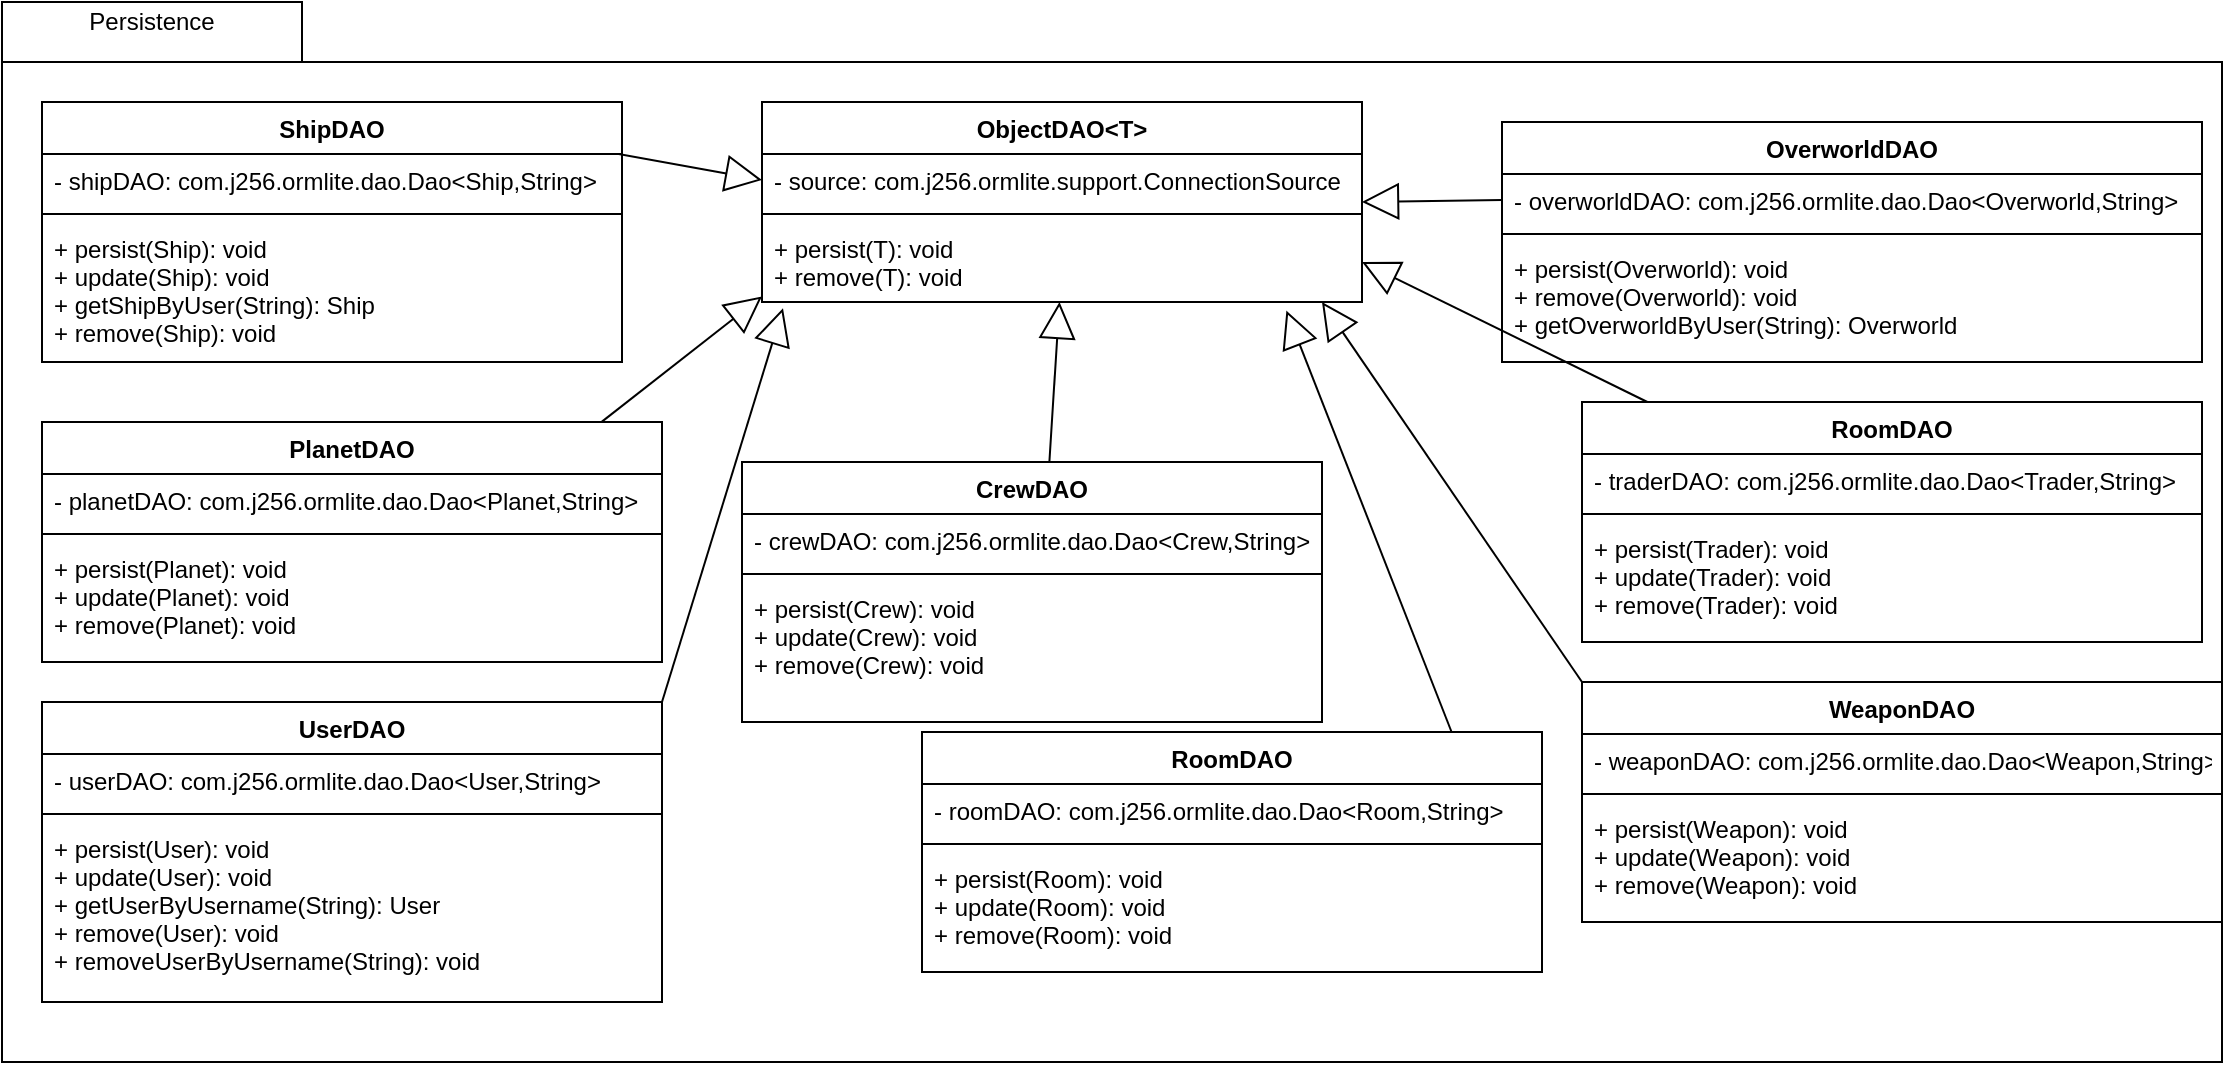<mxfile version="13.1.11" type="device"><diagram id="VoNF1Vp0fhK8RiTlHOmJ" name="Page-1"><mxGraphModel dx="1673" dy="941" grid="1" gridSize="10" guides="1" tooltips="1" connect="1" arrows="1" fold="1" page="1" pageScale="1" pageWidth="850" pageHeight="1100" math="0" shadow="0"><root><mxCell id="0"/><mxCell id="1" parent="0"/><mxCell id="JQQXbFkkfjK6v1AiGT5a-1" value="" style="shape=folder;fontStyle=1;spacingTop=10;tabWidth=150;tabHeight=30;tabPosition=left;html=1;" vertex="1" parent="1"><mxGeometry x="200" y="120" width="1110" height="530" as="geometry"/></mxCell><mxCell id="JQQXbFkkfjK6v1AiGT5a-2" value="ObjectDAO&lt;T&gt;" style="swimlane;fontStyle=1;align=center;verticalAlign=top;childLayout=stackLayout;horizontal=1;startSize=26;horizontalStack=0;resizeParent=1;resizeParentMax=0;resizeLast=0;collapsible=1;marginBottom=0;" vertex="1" parent="1"><mxGeometry x="580" y="170" width="300" height="100" as="geometry"><mxRectangle x="460" y="200" width="120" height="26" as="alternateBounds"/></mxGeometry></mxCell><mxCell id="JQQXbFkkfjK6v1AiGT5a-3" value="- source: com.j256.ormlite.support.ConnectionSource" style="text;strokeColor=none;fillColor=none;align=left;verticalAlign=top;spacingLeft=4;spacingRight=4;overflow=hidden;rotatable=0;points=[[0,0.5],[1,0.5]];portConstraint=eastwest;" vertex="1" parent="JQQXbFkkfjK6v1AiGT5a-2"><mxGeometry y="26" width="300" height="26" as="geometry"/></mxCell><mxCell id="JQQXbFkkfjK6v1AiGT5a-4" value="" style="line;strokeWidth=1;fillColor=none;align=left;verticalAlign=middle;spacingTop=-1;spacingLeft=3;spacingRight=3;rotatable=0;labelPosition=right;points=[];portConstraint=eastwest;" vertex="1" parent="JQQXbFkkfjK6v1AiGT5a-2"><mxGeometry y="52" width="300" height="8" as="geometry"/></mxCell><mxCell id="JQQXbFkkfjK6v1AiGT5a-5" value="+ persist(T): void&#10;+ remove(T): void" style="text;strokeColor=none;fillColor=none;align=left;verticalAlign=top;spacingLeft=4;spacingRight=4;overflow=hidden;rotatable=0;points=[[0,0.5],[1,0.5]];portConstraint=eastwest;" vertex="1" parent="JQQXbFkkfjK6v1AiGT5a-2"><mxGeometry y="60" width="300" height="40" as="geometry"/></mxCell><mxCell id="JQQXbFkkfjK6v1AiGT5a-38" value="" style="endArrow=block;endSize=16;endFill=0;html=1;exitX=0.5;exitY=0;exitDx=0;exitDy=0;entryX=0;entryY=0.5;entryDx=0;entryDy=0;" edge="1" parent="1" source="JQQXbFkkfjK6v1AiGT5a-6" target="JQQXbFkkfjK6v1AiGT5a-3"><mxGeometry width="160" relative="1" as="geometry"><mxPoint x="370" y="210" as="sourcePoint"/><mxPoint x="530" y="210" as="targetPoint"/></mxGeometry></mxCell><mxCell id="JQQXbFkkfjK6v1AiGT5a-39" value="" style="endArrow=block;endSize=16;endFill=0;html=1;exitX=0.53;exitY=-0.003;exitDx=0;exitDy=0;exitPerimeter=0;" edge="1" parent="1" source="JQQXbFkkfjK6v1AiGT5a-10" target="JQQXbFkkfjK6v1AiGT5a-5"><mxGeometry width="160" relative="1" as="geometry"><mxPoint x="405" y="340" as="sourcePoint"/><mxPoint x="590" y="219" as="targetPoint"/></mxGeometry></mxCell><mxCell id="JQQXbFkkfjK6v1AiGT5a-40" value="" style="endArrow=block;endSize=16;endFill=0;html=1;exitX=0;exitY=0.5;exitDx=0;exitDy=0;entryX=1;entryY=-0.25;entryDx=0;entryDy=0;entryPerimeter=0;" edge="1" parent="1" source="JQQXbFkkfjK6v1AiGT5a-15" target="JQQXbFkkfjK6v1AiGT5a-4"><mxGeometry width="160" relative="1" as="geometry"><mxPoint x="415" y="350" as="sourcePoint"/><mxPoint x="880" y="260" as="targetPoint"/></mxGeometry></mxCell><mxCell id="JQQXbFkkfjK6v1AiGT5a-41" value="" style="endArrow=block;endSize=16;endFill=0;html=1;exitX=0.897;exitY=0.011;exitDx=0;exitDy=0;entryX=0;entryY=0.931;entryDx=0;entryDy=0;exitPerimeter=0;entryPerimeter=0;" edge="1" parent="1" source="JQQXbFkkfjK6v1AiGT5a-18" target="JQQXbFkkfjK6v1AiGT5a-5"><mxGeometry width="160" relative="1" as="geometry"><mxPoint x="425" y="360" as="sourcePoint"/><mxPoint x="610" y="239" as="targetPoint"/></mxGeometry></mxCell><mxCell id="JQQXbFkkfjK6v1AiGT5a-6" value="ShipDAO" style="swimlane;fontStyle=1;align=center;verticalAlign=top;childLayout=stackLayout;horizontal=1;startSize=26;horizontalStack=0;resizeParent=1;resizeParentMax=0;resizeLast=0;collapsible=1;marginBottom=0;" vertex="1" parent="1"><mxGeometry x="220" y="170" width="290" height="130" as="geometry"><mxRectangle x="460" y="200" width="120" height="26" as="alternateBounds"/></mxGeometry></mxCell><mxCell id="JQQXbFkkfjK6v1AiGT5a-7" value="- shipDAO: com.j256.ormlite.dao.Dao&lt;Ship,String&gt;" style="text;strokeColor=none;fillColor=none;align=left;verticalAlign=top;spacingLeft=4;spacingRight=4;overflow=hidden;rotatable=0;points=[[0,0.5],[1,0.5]];portConstraint=eastwest;" vertex="1" parent="JQQXbFkkfjK6v1AiGT5a-6"><mxGeometry y="26" width="290" height="26" as="geometry"/></mxCell><mxCell id="JQQXbFkkfjK6v1AiGT5a-8" value="" style="line;strokeWidth=1;fillColor=none;align=left;verticalAlign=middle;spacingTop=-1;spacingLeft=3;spacingRight=3;rotatable=0;labelPosition=right;points=[];portConstraint=eastwest;" vertex="1" parent="JQQXbFkkfjK6v1AiGT5a-6"><mxGeometry y="52" width="290" height="8" as="geometry"/></mxCell><mxCell id="JQQXbFkkfjK6v1AiGT5a-9" value="+ persist(Ship): void&#10;+ update(Ship): void&#10;+ getShipByUser(String): Ship&#10;+ remove(Ship): void" style="text;strokeColor=none;fillColor=none;align=left;verticalAlign=top;spacingLeft=4;spacingRight=4;overflow=hidden;rotatable=0;points=[[0,0.5],[1,0.5]];portConstraint=eastwest;" vertex="1" parent="JQQXbFkkfjK6v1AiGT5a-6"><mxGeometry y="60" width="290" height="70" as="geometry"/></mxCell><mxCell id="JQQXbFkkfjK6v1AiGT5a-18" value="PlanetDAO" style="swimlane;fontStyle=1;align=center;verticalAlign=top;childLayout=stackLayout;horizontal=1;startSize=26;horizontalStack=0;resizeParent=1;resizeParentMax=0;resizeLast=0;collapsible=1;marginBottom=0;" vertex="1" parent="1"><mxGeometry x="220" y="330" width="310" height="120" as="geometry"><mxRectangle x="460" y="200" width="120" height="26" as="alternateBounds"/></mxGeometry></mxCell><mxCell id="JQQXbFkkfjK6v1AiGT5a-19" value="- planetDAO: com.j256.ormlite.dao.Dao&lt;Planet,String&gt;" style="text;strokeColor=none;fillColor=none;align=left;verticalAlign=top;spacingLeft=4;spacingRight=4;overflow=hidden;rotatable=0;points=[[0,0.5],[1,0.5]];portConstraint=eastwest;" vertex="1" parent="JQQXbFkkfjK6v1AiGT5a-18"><mxGeometry y="26" width="310" height="26" as="geometry"/></mxCell><mxCell id="JQQXbFkkfjK6v1AiGT5a-20" value="" style="line;strokeWidth=1;fillColor=none;align=left;verticalAlign=middle;spacingTop=-1;spacingLeft=3;spacingRight=3;rotatable=0;labelPosition=right;points=[];portConstraint=eastwest;" vertex="1" parent="JQQXbFkkfjK6v1AiGT5a-18"><mxGeometry y="52" width="310" height="8" as="geometry"/></mxCell><mxCell id="JQQXbFkkfjK6v1AiGT5a-21" value="+ persist(Planet): void&#10;+ update(Planet): void&#10;+ remove(Planet): void" style="text;strokeColor=none;fillColor=none;align=left;verticalAlign=top;spacingLeft=4;spacingRight=4;overflow=hidden;rotatable=0;points=[[0,0.5],[1,0.5]];portConstraint=eastwest;" vertex="1" parent="JQQXbFkkfjK6v1AiGT5a-18"><mxGeometry y="60" width="310" height="60" as="geometry"/></mxCell><mxCell id="JQQXbFkkfjK6v1AiGT5a-30" value="UserDAO" style="swimlane;fontStyle=1;align=center;verticalAlign=top;childLayout=stackLayout;horizontal=1;startSize=26;horizontalStack=0;resizeParent=1;resizeParentMax=0;resizeLast=0;collapsible=1;marginBottom=0;" vertex="1" parent="1"><mxGeometry x="220" y="470" width="310" height="150" as="geometry"><mxRectangle x="460" y="200" width="120" height="26" as="alternateBounds"/></mxGeometry></mxCell><mxCell id="JQQXbFkkfjK6v1AiGT5a-31" value="- userDAO: com.j256.ormlite.dao.Dao&lt;User,String&gt;" style="text;strokeColor=none;fillColor=none;align=left;verticalAlign=top;spacingLeft=4;spacingRight=4;overflow=hidden;rotatable=0;points=[[0,0.5],[1,0.5]];portConstraint=eastwest;" vertex="1" parent="JQQXbFkkfjK6v1AiGT5a-30"><mxGeometry y="26" width="310" height="26" as="geometry"/></mxCell><mxCell id="JQQXbFkkfjK6v1AiGT5a-32" value="" style="line;strokeWidth=1;fillColor=none;align=left;verticalAlign=middle;spacingTop=-1;spacingLeft=3;spacingRight=3;rotatable=0;labelPosition=right;points=[];portConstraint=eastwest;" vertex="1" parent="JQQXbFkkfjK6v1AiGT5a-30"><mxGeometry y="52" width="310" height="8" as="geometry"/></mxCell><mxCell id="JQQXbFkkfjK6v1AiGT5a-33" value="+ persist(User): void&#10;+ update(User): void&#10;+ getUserByUsername(String): User&#10;+ remove(User): void&#10;+ removeUserByUsername(String): void" style="text;strokeColor=none;fillColor=none;align=left;verticalAlign=top;spacingLeft=4;spacingRight=4;overflow=hidden;rotatable=0;points=[[0,0.5],[1,0.5]];portConstraint=eastwest;" vertex="1" parent="JQQXbFkkfjK6v1AiGT5a-30"><mxGeometry y="60" width="310" height="90" as="geometry"/></mxCell><mxCell id="JQQXbFkkfjK6v1AiGT5a-42" value="" style="endArrow=block;endSize=16;endFill=0;html=1;exitX=1;exitY=0;exitDx=0;exitDy=0;entryX=0.035;entryY=1.078;entryDx=0;entryDy=0;entryPerimeter=0;" edge="1" parent="1" source="JQQXbFkkfjK6v1AiGT5a-30" target="JQQXbFkkfjK6v1AiGT5a-5"><mxGeometry width="160" relative="1" as="geometry"><mxPoint x="435" y="370" as="sourcePoint"/><mxPoint x="620" y="249" as="targetPoint"/></mxGeometry></mxCell><mxCell id="JQQXbFkkfjK6v1AiGT5a-43" value="" style="endArrow=block;endSize=16;endFill=0;html=1;entryX=1;entryY=0.5;entryDx=0;entryDy=0;" edge="1" parent="1" source="JQQXbFkkfjK6v1AiGT5a-26" target="JQQXbFkkfjK6v1AiGT5a-5"><mxGeometry width="160" relative="1" as="geometry"><mxPoint x="445" y="380" as="sourcePoint"/><mxPoint x="630" y="259" as="targetPoint"/></mxGeometry></mxCell><mxCell id="JQQXbFkkfjK6v1AiGT5a-14" value="OverworldDAO" style="swimlane;fontStyle=1;align=center;verticalAlign=top;childLayout=stackLayout;horizontal=1;startSize=26;horizontalStack=0;resizeParent=1;resizeParentMax=0;resizeLast=0;collapsible=1;marginBottom=0;" vertex="1" parent="1"><mxGeometry x="950" y="180" width="350" height="120" as="geometry"><mxRectangle x="460" y="200" width="120" height="26" as="alternateBounds"/></mxGeometry></mxCell><mxCell id="JQQXbFkkfjK6v1AiGT5a-15" value="- overworldDAO: com.j256.ormlite.dao.Dao&lt;Overworld,String&gt;" style="text;strokeColor=none;fillColor=none;align=left;verticalAlign=top;spacingLeft=4;spacingRight=4;overflow=hidden;rotatable=0;points=[[0,0.5],[1,0.5]];portConstraint=eastwest;" vertex="1" parent="JQQXbFkkfjK6v1AiGT5a-14"><mxGeometry y="26" width="350" height="26" as="geometry"/></mxCell><mxCell id="JQQXbFkkfjK6v1AiGT5a-16" value="" style="line;strokeWidth=1;fillColor=none;align=left;verticalAlign=middle;spacingTop=-1;spacingLeft=3;spacingRight=3;rotatable=0;labelPosition=right;points=[];portConstraint=eastwest;" vertex="1" parent="JQQXbFkkfjK6v1AiGT5a-14"><mxGeometry y="52" width="350" height="8" as="geometry"/></mxCell><mxCell id="JQQXbFkkfjK6v1AiGT5a-17" value="+ persist(Overworld): void&#10;+ remove(Overworld): void&#10;+ getOverworldByUser(String): Overworld" style="text;strokeColor=none;fillColor=none;align=left;verticalAlign=top;spacingLeft=4;spacingRight=4;overflow=hidden;rotatable=0;points=[[0,0.5],[1,0.5]];portConstraint=eastwest;" vertex="1" parent="JQQXbFkkfjK6v1AiGT5a-14"><mxGeometry y="60" width="350" height="60" as="geometry"/></mxCell><mxCell id="JQQXbFkkfjK6v1AiGT5a-26" value="RoomDAO" style="swimlane;fontStyle=1;align=center;verticalAlign=top;childLayout=stackLayout;horizontal=1;startSize=26;horizontalStack=0;resizeParent=1;resizeParentMax=0;resizeLast=0;collapsible=1;marginBottom=0;" vertex="1" parent="1"><mxGeometry x="990" y="320" width="310" height="120" as="geometry"><mxRectangle x="460" y="200" width="120" height="26" as="alternateBounds"/></mxGeometry></mxCell><mxCell id="JQQXbFkkfjK6v1AiGT5a-27" value="- traderDAO: com.j256.ormlite.dao.Dao&lt;Trader,String&gt;" style="text;strokeColor=none;fillColor=none;align=left;verticalAlign=top;spacingLeft=4;spacingRight=4;overflow=hidden;rotatable=0;points=[[0,0.5],[1,0.5]];portConstraint=eastwest;" vertex="1" parent="JQQXbFkkfjK6v1AiGT5a-26"><mxGeometry y="26" width="310" height="26" as="geometry"/></mxCell><mxCell id="JQQXbFkkfjK6v1AiGT5a-28" value="" style="line;strokeWidth=1;fillColor=none;align=left;verticalAlign=middle;spacingTop=-1;spacingLeft=3;spacingRight=3;rotatable=0;labelPosition=right;points=[];portConstraint=eastwest;" vertex="1" parent="JQQXbFkkfjK6v1AiGT5a-26"><mxGeometry y="52" width="310" height="8" as="geometry"/></mxCell><mxCell id="JQQXbFkkfjK6v1AiGT5a-29" value="+ persist(Trader): void&#10;+ update(Trader): void&#10;+ remove(Trader): void" style="text;strokeColor=none;fillColor=none;align=left;verticalAlign=top;spacingLeft=4;spacingRight=4;overflow=hidden;rotatable=0;points=[[0,0.5],[1,0.5]];portConstraint=eastwest;" vertex="1" parent="JQQXbFkkfjK6v1AiGT5a-26"><mxGeometry y="60" width="310" height="60" as="geometry"/></mxCell><mxCell id="JQQXbFkkfjK6v1AiGT5a-34" value="WeaponDAO" style="swimlane;fontStyle=1;align=center;verticalAlign=top;childLayout=stackLayout;horizontal=1;startSize=26;horizontalStack=0;resizeParent=1;resizeParentMax=0;resizeLast=0;collapsible=1;marginBottom=0;" vertex="1" parent="1"><mxGeometry x="990" y="460" width="320" height="120" as="geometry"><mxRectangle x="460" y="200" width="120" height="26" as="alternateBounds"/></mxGeometry></mxCell><mxCell id="JQQXbFkkfjK6v1AiGT5a-35" value="- weaponDAO: com.j256.ormlite.dao.Dao&lt;Weapon,String&gt;" style="text;strokeColor=none;fillColor=none;align=left;verticalAlign=top;spacingLeft=4;spacingRight=4;overflow=hidden;rotatable=0;points=[[0,0.5],[1,0.5]];portConstraint=eastwest;" vertex="1" parent="JQQXbFkkfjK6v1AiGT5a-34"><mxGeometry y="26" width="320" height="26" as="geometry"/></mxCell><mxCell id="JQQXbFkkfjK6v1AiGT5a-36" value="" style="line;strokeWidth=1;fillColor=none;align=left;verticalAlign=middle;spacingTop=-1;spacingLeft=3;spacingRight=3;rotatable=0;labelPosition=right;points=[];portConstraint=eastwest;" vertex="1" parent="JQQXbFkkfjK6v1AiGT5a-34"><mxGeometry y="52" width="320" height="8" as="geometry"/></mxCell><mxCell id="JQQXbFkkfjK6v1AiGT5a-37" value="+ persist(Weapon): void&#10;+ update(Weapon): void&#10;+ remove(Weapon): void" style="text;strokeColor=none;fillColor=none;align=left;verticalAlign=top;spacingLeft=4;spacingRight=4;overflow=hidden;rotatable=0;points=[[0,0.5],[1,0.5]];portConstraint=eastwest;" vertex="1" parent="JQQXbFkkfjK6v1AiGT5a-34"><mxGeometry y="60" width="320" height="60" as="geometry"/></mxCell><mxCell id="JQQXbFkkfjK6v1AiGT5a-45" value="" style="endArrow=block;endSize=16;endFill=0;html=1;exitX=0;exitY=0;exitDx=0;exitDy=0;" edge="1" parent="1" source="JQQXbFkkfjK6v1AiGT5a-34"><mxGeometry width="160" relative="1" as="geometry"><mxPoint x="960.0" y="229" as="sourcePoint"/><mxPoint x="860" y="270" as="targetPoint"/></mxGeometry></mxCell><mxCell id="JQQXbFkkfjK6v1AiGT5a-22" value="RoomDAO" style="swimlane;fontStyle=1;align=center;verticalAlign=top;childLayout=stackLayout;horizontal=1;startSize=26;horizontalStack=0;resizeParent=1;resizeParentMax=0;resizeLast=0;collapsible=1;marginBottom=0;" vertex="1" parent="1"><mxGeometry x="660" y="485" width="310" height="120" as="geometry"><mxRectangle x="460" y="200" width="120" height="26" as="alternateBounds"/></mxGeometry></mxCell><mxCell id="JQQXbFkkfjK6v1AiGT5a-23" value="- roomDAO: com.j256.ormlite.dao.Dao&lt;Room,String&gt;" style="text;strokeColor=none;fillColor=none;align=left;verticalAlign=top;spacingLeft=4;spacingRight=4;overflow=hidden;rotatable=0;points=[[0,0.5],[1,0.5]];portConstraint=eastwest;" vertex="1" parent="JQQXbFkkfjK6v1AiGT5a-22"><mxGeometry y="26" width="310" height="26" as="geometry"/></mxCell><mxCell id="JQQXbFkkfjK6v1AiGT5a-24" value="" style="line;strokeWidth=1;fillColor=none;align=left;verticalAlign=middle;spacingTop=-1;spacingLeft=3;spacingRight=3;rotatable=0;labelPosition=right;points=[];portConstraint=eastwest;" vertex="1" parent="JQQXbFkkfjK6v1AiGT5a-22"><mxGeometry y="52" width="310" height="8" as="geometry"/></mxCell><mxCell id="JQQXbFkkfjK6v1AiGT5a-25" value="+ persist(Room): void&#10;+ update(Room): void&#10;+ remove(Room): void" style="text;strokeColor=none;fillColor=none;align=left;verticalAlign=top;spacingLeft=4;spacingRight=4;overflow=hidden;rotatable=0;points=[[0,0.5],[1,0.5]];portConstraint=eastwest;" vertex="1" parent="JQQXbFkkfjK6v1AiGT5a-22"><mxGeometry y="60" width="310" height="60" as="geometry"/></mxCell><mxCell id="JQQXbFkkfjK6v1AiGT5a-46" value="" style="endArrow=block;endSize=16;endFill=0;html=1;exitX=0.854;exitY=-0.001;exitDx=0;exitDy=0;entryX=0.874;entryY=1.107;entryDx=0;entryDy=0;entryPerimeter=0;exitPerimeter=0;" edge="1" parent="1" source="JQQXbFkkfjK6v1AiGT5a-22" target="JQQXbFkkfjK6v1AiGT5a-5"><mxGeometry width="160" relative="1" as="geometry"><mxPoint x="970.0" y="239" as="sourcePoint"/><mxPoint x="900.0" y="240" as="targetPoint"/></mxGeometry></mxCell><mxCell id="JQQXbFkkfjK6v1AiGT5a-10" value="CrewDAO" style="swimlane;fontStyle=1;align=center;verticalAlign=top;childLayout=stackLayout;horizontal=1;startSize=26;horizontalStack=0;resizeParent=1;resizeParentMax=0;resizeLast=0;collapsible=1;marginBottom=0;" vertex="1" parent="1"><mxGeometry x="570" y="350" width="290" height="130" as="geometry"><mxRectangle x="460" y="200" width="120" height="26" as="alternateBounds"/></mxGeometry></mxCell><mxCell id="JQQXbFkkfjK6v1AiGT5a-11" value="- crewDAO: com.j256.ormlite.dao.Dao&lt;Crew,String&gt;" style="text;strokeColor=none;fillColor=none;align=left;verticalAlign=top;spacingLeft=4;spacingRight=4;overflow=hidden;rotatable=0;points=[[0,0.5],[1,0.5]];portConstraint=eastwest;" vertex="1" parent="JQQXbFkkfjK6v1AiGT5a-10"><mxGeometry y="26" width="290" height="26" as="geometry"/></mxCell><mxCell id="JQQXbFkkfjK6v1AiGT5a-12" value="" style="line;strokeWidth=1;fillColor=none;align=left;verticalAlign=middle;spacingTop=-1;spacingLeft=3;spacingRight=3;rotatable=0;labelPosition=right;points=[];portConstraint=eastwest;" vertex="1" parent="JQQXbFkkfjK6v1AiGT5a-10"><mxGeometry y="52" width="290" height="8" as="geometry"/></mxCell><mxCell id="JQQXbFkkfjK6v1AiGT5a-13" value="+ persist(Crew): void&#10;+ update(Crew): void&#10;+ remove(Crew): void" style="text;strokeColor=none;fillColor=none;align=left;verticalAlign=top;spacingLeft=4;spacingRight=4;overflow=hidden;rotatable=0;points=[[0,0.5],[1,0.5]];portConstraint=eastwest;" vertex="1" parent="JQQXbFkkfjK6v1AiGT5a-10"><mxGeometry y="60" width="290" height="70" as="geometry"/></mxCell><mxCell id="JQQXbFkkfjK6v1AiGT5a-47" value="Persistence" style="text;html=1;strokeColor=none;fillColor=none;align=center;verticalAlign=middle;whiteSpace=wrap;rounded=0;" vertex="1" parent="1"><mxGeometry x="210" y="120" width="130" height="20" as="geometry"/></mxCell></root></mxGraphModel></diagram></mxfile>